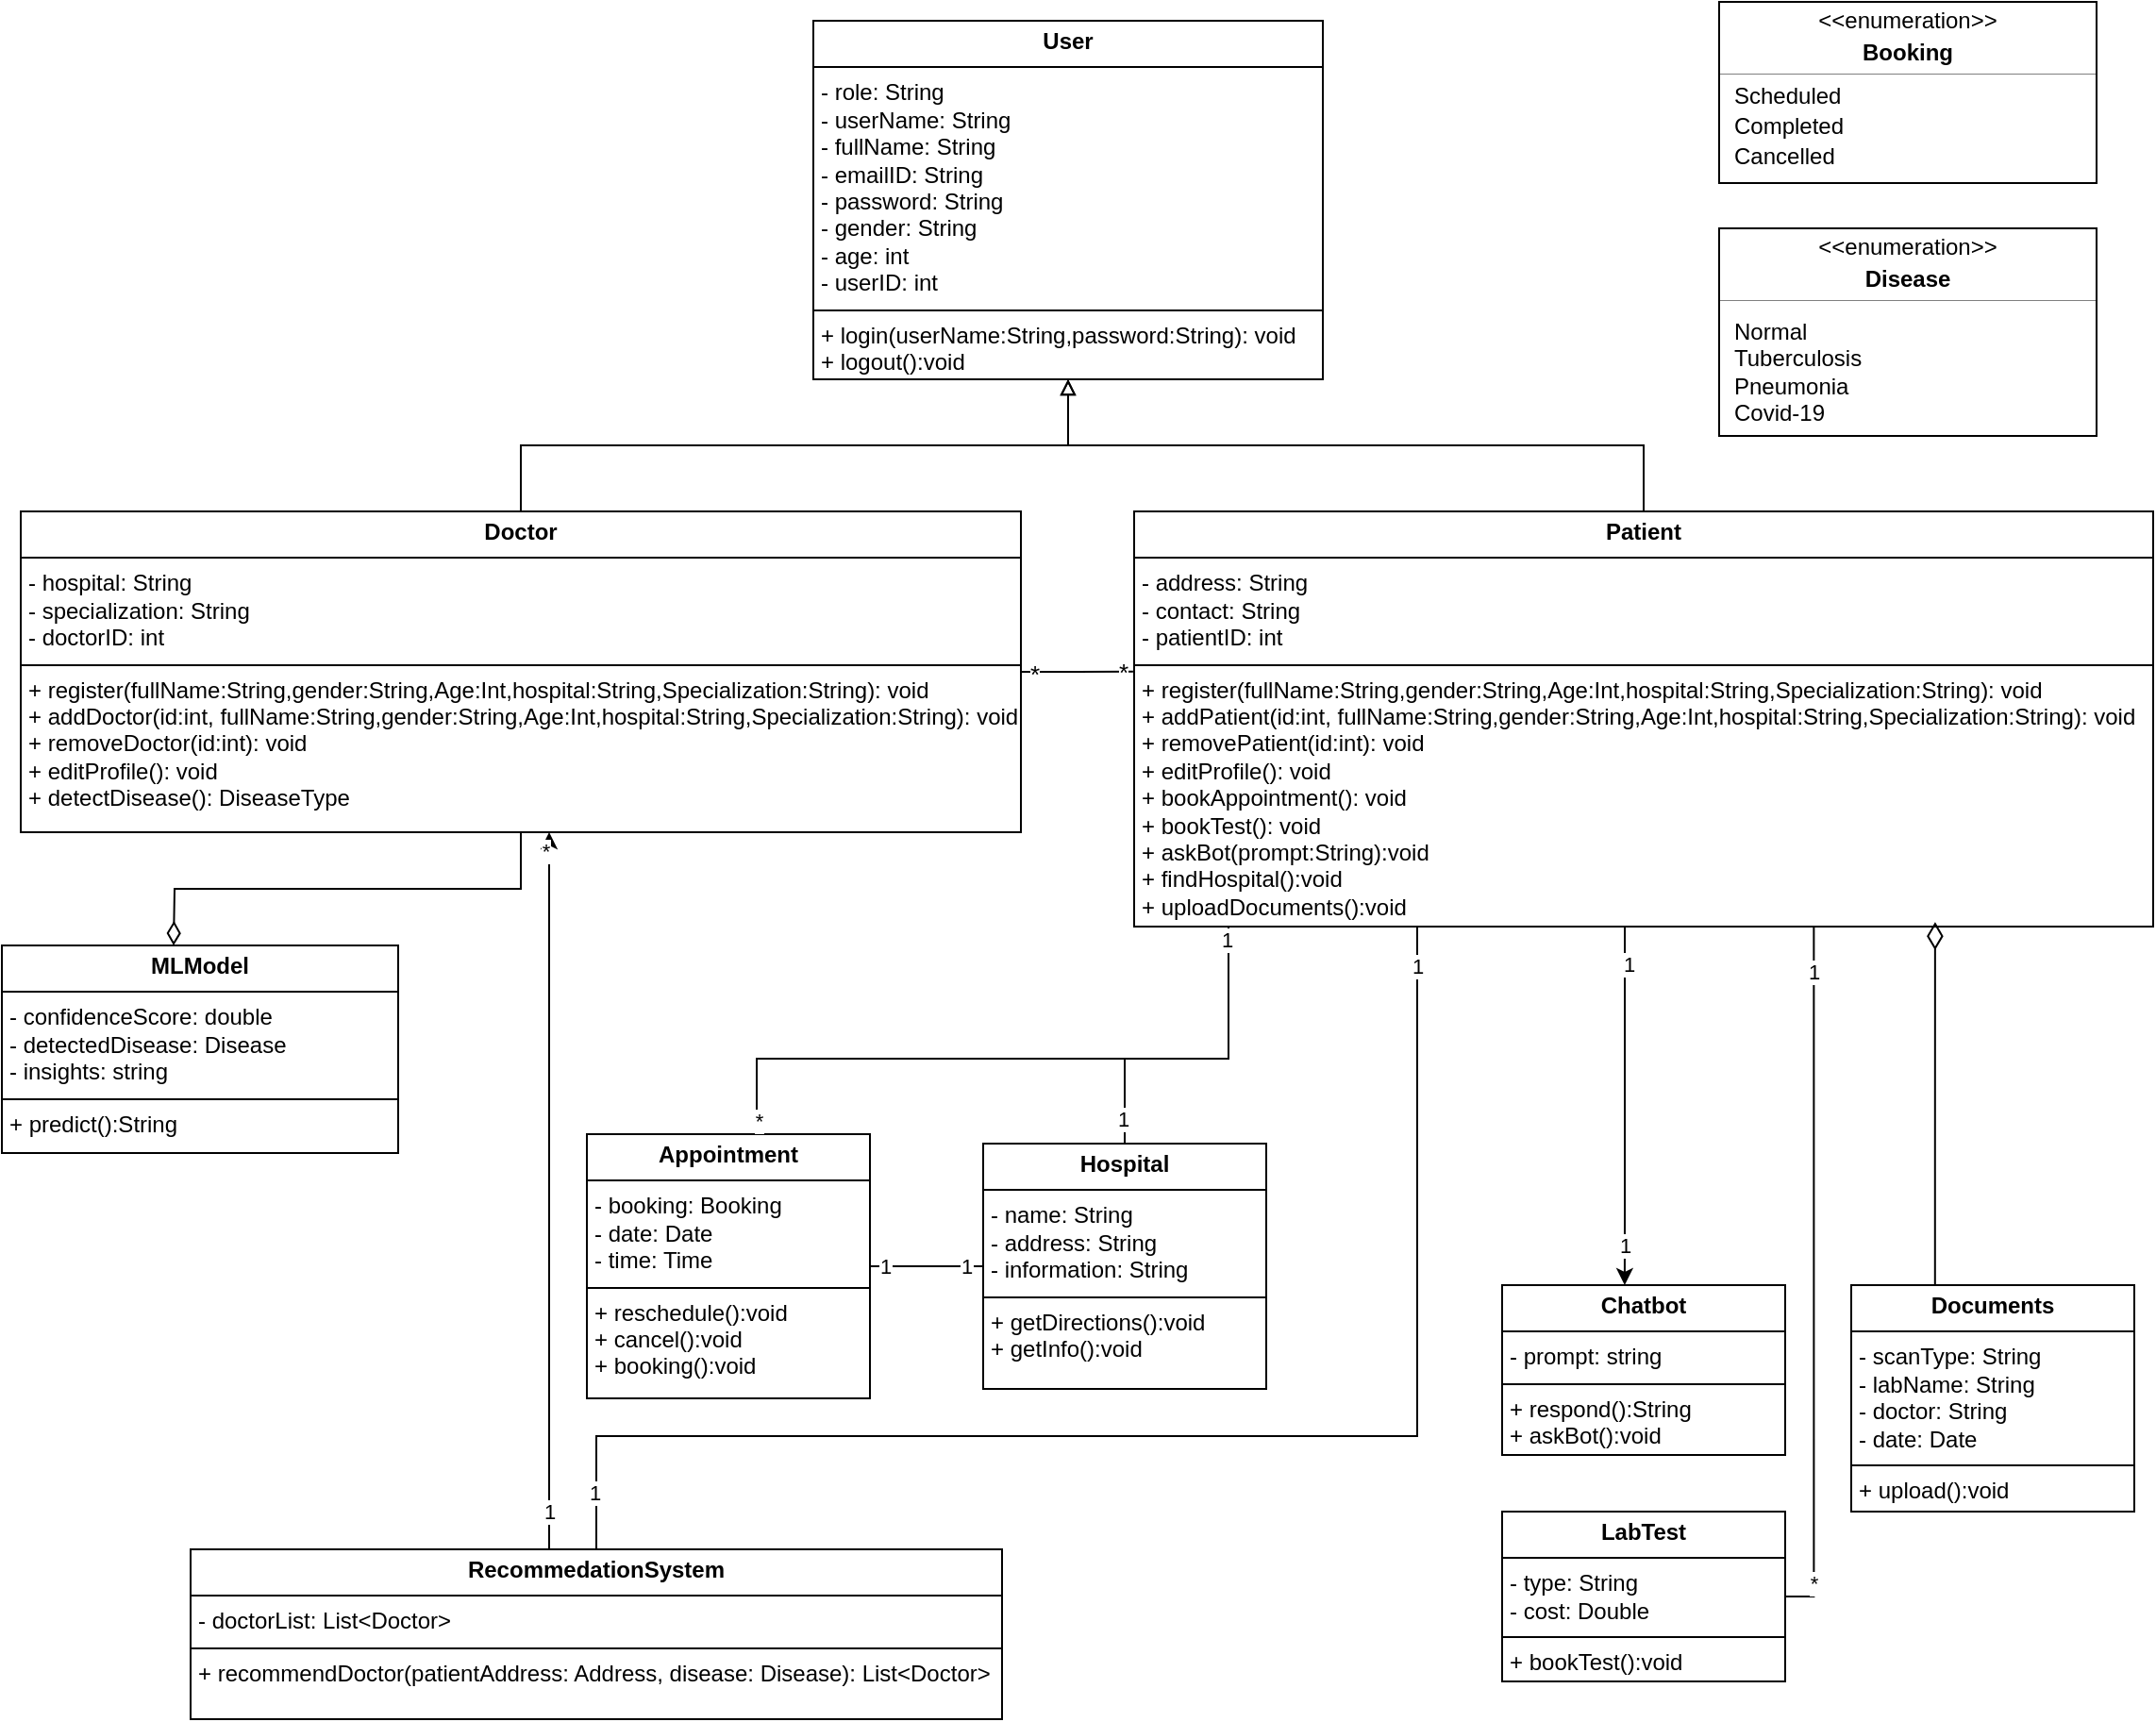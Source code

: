 <mxfile version="24.7.17">
  <diagram id="C5RBs43oDa-KdzZeNtuy" name="Page-1">
    <mxGraphModel dx="2206" dy="1188" grid="1" gridSize="10" guides="1" tooltips="1" connect="1" arrows="1" fold="1" page="1" pageScale="1" pageWidth="827" pageHeight="1169" math="0" shadow="0">
      <root>
        <mxCell id="WIyWlLk6GJQsqaUBKTNV-0" />
        <mxCell id="WIyWlLk6GJQsqaUBKTNV-1" parent="WIyWlLk6GJQsqaUBKTNV-0" />
        <mxCell id="fHu-70j8Qp-ML9oIHsVv-22" value="&lt;p style=&quot;margin:0px;margin-top:4px;text-align:center;&quot;&gt;&lt;b&gt;User&lt;/b&gt;&lt;/p&gt;&lt;hr size=&quot;1&quot; style=&quot;border-style:solid;&quot;&gt;&lt;p style=&quot;margin:0px;margin-left:4px;&quot;&gt;- role: String&lt;/p&gt;&lt;p style=&quot;margin:0px;margin-left:4px;&quot;&gt;- userName: String&lt;/p&gt;&lt;p style=&quot;margin:0px;margin-left:4px;&quot;&gt;- fullName: String&lt;br&gt;&lt;/p&gt;&lt;p style=&quot;margin:0px;margin-left:4px;&quot;&gt;- emailID: String&lt;br&gt;&lt;/p&gt;&lt;p style=&quot;margin:0px;margin-left:4px;&quot;&gt;- password: String&lt;br&gt;&lt;/p&gt;&lt;p style=&quot;margin:0px;margin-left:4px;&quot;&gt;- gender: String&lt;br&gt;&lt;/p&gt;&lt;p style=&quot;margin:0px;margin-left:4px;&quot;&gt;- age: int&lt;/p&gt;&lt;p style=&quot;margin:0px;margin-left:4px;&quot;&gt;- userID: int&lt;/p&gt;&lt;hr size=&quot;1&quot; style=&quot;border-style:solid;&quot;&gt;&lt;p style=&quot;margin:0px;margin-left:4px;&quot;&gt;+ login(userName:String,password:String): void&lt;/p&gt;&lt;p style=&quot;margin:0px;margin-left:4px;&quot;&gt;+ logout():void&lt;/p&gt;" style="verticalAlign=top;align=left;overflow=fill;html=1;whiteSpace=wrap;" parent="WIyWlLk6GJQsqaUBKTNV-1" vertex="1">
          <mxGeometry x="680" y="40" width="270" height="190" as="geometry" />
        </mxCell>
        <mxCell id="fHu-70j8Qp-ML9oIHsVv-50" style="edgeStyle=orthogonalEdgeStyle;rounded=0;orthogonalLoop=1;jettySize=auto;html=1;endArrow=block;endFill=0;" parent="WIyWlLk6GJQsqaUBKTNV-1" source="fHu-70j8Qp-ML9oIHsVv-23" target="fHu-70j8Qp-ML9oIHsVv-22" edge="1">
          <mxGeometry relative="1" as="geometry" />
        </mxCell>
        <mxCell id="fHu-70j8Qp-ML9oIHsVv-23" value="&lt;p style=&quot;margin:0px;margin-top:4px;text-align:center;&quot;&gt;&lt;b&gt;Doctor&lt;/b&gt;&lt;/p&gt;&lt;hr size=&quot;1&quot; style=&quot;border-style:solid;&quot;&gt;&lt;p style=&quot;margin:0px;margin-left:4px;&quot;&gt;- hospital: String&lt;/p&gt;&lt;p style=&quot;margin:0px;margin-left:4px;&quot;&gt;- specialization: String&lt;/p&gt;&lt;p style=&quot;margin:0px;margin-left:4px;&quot;&gt;- doctorID: int&lt;br&gt;&lt;/p&gt;&lt;hr size=&quot;1&quot; style=&quot;border-style:solid;&quot;&gt;&lt;p style=&quot;margin:0px;margin-left:4px;&quot;&gt;+ register(fullName:String,gender:String,Age:Int,hospital:String,Specialization:String): void&lt;/p&gt;&lt;p style=&quot;margin:0px;margin-left:4px;&quot;&gt;+ addDoctor(id:int, fullName:String,gender:String,Age:Int,hospital:String,Specialization:String): void&lt;br&gt;&lt;/p&gt;&lt;p style=&quot;margin:0px;margin-left:4px;&quot;&gt;+ removeDoctor(id:int): void&lt;br&gt;&lt;/p&gt;&lt;p style=&quot;margin:0px;margin-left:4px;&quot;&gt;+ editProfile(): void&lt;/p&gt;&lt;p style=&quot;margin:0px;margin-left:4px;&quot;&gt;+ detectDisease(): DiseaseType&lt;br&gt;&lt;/p&gt;" style="verticalAlign=top;align=left;overflow=fill;html=1;whiteSpace=wrap;" parent="WIyWlLk6GJQsqaUBKTNV-1" vertex="1">
          <mxGeometry x="260" y="300" width="530" height="170" as="geometry" />
        </mxCell>
        <mxCell id="fHu-70j8Qp-ML9oIHsVv-51" style="edgeStyle=orthogonalEdgeStyle;rounded=0;orthogonalLoop=1;jettySize=auto;html=1;entryX=0.5;entryY=1;entryDx=0;entryDy=0;endArrow=block;endFill=0;" parent="WIyWlLk6GJQsqaUBKTNV-1" source="fHu-70j8Qp-ML9oIHsVv-24" target="fHu-70j8Qp-ML9oIHsVv-22" edge="1">
          <mxGeometry relative="1" as="geometry" />
        </mxCell>
        <mxCell id="fHu-70j8Qp-ML9oIHsVv-71" style="edgeStyle=orthogonalEdgeStyle;rounded=0;orthogonalLoop=1;jettySize=auto;html=1;entryX=0.433;entryY=0;entryDx=0;entryDy=0;entryPerimeter=0;" parent="WIyWlLk6GJQsqaUBKTNV-1" source="fHu-70j8Qp-ML9oIHsVv-24" target="fHu-70j8Qp-ML9oIHsVv-37" edge="1">
          <mxGeometry relative="1" as="geometry">
            <mxPoint x="1130" y="680" as="targetPoint" />
            <Array as="points">
              <mxPoint x="1110" y="670" />
              <mxPoint x="1110" y="670" />
            </Array>
          </mxGeometry>
        </mxCell>
        <mxCell id="fHu-70j8Qp-ML9oIHsVv-72" value="1" style="edgeLabel;html=1;align=center;verticalAlign=middle;resizable=0;points=[];" parent="fHu-70j8Qp-ML9oIHsVv-71" vertex="1" connectable="0">
          <mxGeometry x="-0.79" y="2" relative="1" as="geometry">
            <mxPoint as="offset" />
          </mxGeometry>
        </mxCell>
        <mxCell id="fHu-70j8Qp-ML9oIHsVv-73" value="1" style="edgeLabel;html=1;align=center;verticalAlign=middle;resizable=0;points=[];" parent="fHu-70j8Qp-ML9oIHsVv-71" vertex="1" connectable="0">
          <mxGeometry x="0.78" relative="1" as="geometry">
            <mxPoint as="offset" />
          </mxGeometry>
        </mxCell>
        <mxCell id="fHu-70j8Qp-ML9oIHsVv-24" value="&lt;p style=&quot;margin:0px;margin-top:4px;text-align:center;&quot;&gt;&lt;b&gt;Patient&lt;/b&gt;&lt;/p&gt;&lt;hr size=&quot;1&quot; style=&quot;border-style:solid;&quot;&gt;&lt;p style=&quot;margin:0px;margin-left:4px;&quot;&gt;- address: String&lt;/p&gt;&lt;p style=&quot;margin:0px;margin-left:4px;&quot;&gt;- contact: String&lt;/p&gt;&lt;p style=&quot;margin:0px;margin-left:4px;&quot;&gt;- patientID: int&lt;br&gt;&lt;/p&gt;&lt;hr size=&quot;1&quot; style=&quot;border-style:solid;&quot;&gt;&lt;p style=&quot;margin:0px;margin-left:4px;&quot;&gt;+ register(fullName:String,gender:String,Age:Int,hospital:String,Specialization:String): void&lt;/p&gt;&lt;p style=&quot;margin:0px;margin-left:4px;&quot;&gt;+ addPatient(id:int, fullName:String,gender:String,Age:Int,hospital:String,Specialization:String): void&lt;br&gt;&lt;/p&gt;&lt;p style=&quot;margin:0px;margin-left:4px;&quot;&gt;+ removePatient(id:int): void&lt;br&gt;&lt;/p&gt;&lt;p style=&quot;margin:0px;margin-left:4px;&quot;&gt;+ editProfile(): void&lt;/p&gt;&lt;p style=&quot;margin:0px;margin-left:4px;&quot;&gt;+ bookAppointment(): void&lt;br&gt;&lt;/p&gt;&lt;p style=&quot;margin:0px;margin-left:4px;&quot;&gt;+ bookTest(): void&lt;br&gt;&lt;/p&gt;&lt;p style=&quot;margin:0px;margin-left:4px;&quot;&gt;+ askBot(prompt:String):void&lt;/p&gt;&lt;p style=&quot;margin:0px;margin-left:4px;&quot;&gt;+ findHospital():void&lt;/p&gt;&lt;p style=&quot;margin:0px;margin-left:4px;&quot;&gt;+ uploadDocuments():void&lt;/p&gt;" style="verticalAlign=top;align=left;overflow=fill;html=1;whiteSpace=wrap;" parent="WIyWlLk6GJQsqaUBKTNV-1" vertex="1">
          <mxGeometry x="850" y="300" width="540" height="220" as="geometry" />
        </mxCell>
        <mxCell id="fHu-70j8Qp-ML9oIHsVv-81" style="edgeStyle=orthogonalEdgeStyle;rounded=0;orthogonalLoop=1;jettySize=auto;html=1;endArrow=none;endFill=0;" parent="WIyWlLk6GJQsqaUBKTNV-1" source="fHu-70j8Qp-ML9oIHsVv-25" edge="1">
          <mxGeometry relative="1" as="geometry">
            <mxPoint x="845" y="590" as="targetPoint" />
          </mxGeometry>
        </mxCell>
        <mxCell id="fHu-70j8Qp-ML9oIHsVv-82" value="1" style="edgeLabel;html=1;align=center;verticalAlign=middle;resizable=0;points=[];" parent="fHu-70j8Qp-ML9oIHsVv-81" vertex="1" connectable="0">
          <mxGeometry x="-0.421" y="1" relative="1" as="geometry">
            <mxPoint as="offset" />
          </mxGeometry>
        </mxCell>
        <mxCell id="fHu-70j8Qp-ML9oIHsVv-25" value="&lt;p style=&quot;margin:0px;margin-top:4px;text-align:center;&quot;&gt;&lt;b&gt;Hospital&lt;/b&gt;&lt;/p&gt;&lt;hr size=&quot;1&quot; style=&quot;border-style:solid;&quot;&gt;&lt;p style=&quot;margin:0px;margin-left:4px;&quot;&gt;- name: String&lt;/p&gt;&lt;p style=&quot;margin:0px;margin-left:4px;&quot;&gt;- address: String&lt;/p&gt;&lt;p style=&quot;margin:0px;margin-left:4px;&quot;&gt;- information: String&lt;br&gt;&lt;/p&gt;&lt;hr size=&quot;1&quot; style=&quot;border-style:solid;&quot;&gt;&lt;p style=&quot;margin:0px;margin-left:4px;&quot;&gt;+ getDirections():void&lt;/p&gt;&lt;p style=&quot;margin:0px;margin-left:4px;&quot;&gt;+ getInfo():void&lt;br&gt;&lt;/p&gt;" style="verticalAlign=top;align=left;overflow=fill;html=1;whiteSpace=wrap;" parent="WIyWlLk6GJQsqaUBKTNV-1" vertex="1">
          <mxGeometry x="770" y="635" width="150" height="130" as="geometry" />
        </mxCell>
        <mxCell id="fHu-70j8Qp-ML9oIHsVv-68" style="edgeStyle=orthogonalEdgeStyle;rounded=0;orthogonalLoop=1;jettySize=auto;html=1;entryX=0.667;entryY=1.001;entryDx=0;entryDy=0;endArrow=none;endFill=0;entryPerimeter=0;" parent="WIyWlLk6GJQsqaUBKTNV-1" source="fHu-70j8Qp-ML9oIHsVv-26" target="fHu-70j8Qp-ML9oIHsVv-24" edge="1">
          <mxGeometry relative="1" as="geometry">
            <Array as="points">
              <mxPoint x="1210" y="875" />
            </Array>
          </mxGeometry>
        </mxCell>
        <mxCell id="fHu-70j8Qp-ML9oIHsVv-69" value="1" style="edgeLabel;html=1;align=center;verticalAlign=middle;resizable=0;points=[];" parent="fHu-70j8Qp-ML9oIHsVv-68" vertex="1" connectable="0">
          <mxGeometry x="0.874" relative="1" as="geometry">
            <mxPoint as="offset" />
          </mxGeometry>
        </mxCell>
        <mxCell id="fHu-70j8Qp-ML9oIHsVv-70" value="*" style="edgeLabel;html=1;align=center;verticalAlign=middle;resizable=0;points=[];" parent="fHu-70j8Qp-ML9oIHsVv-68" vertex="1" connectable="0">
          <mxGeometry x="-0.88" relative="1" as="geometry">
            <mxPoint as="offset" />
          </mxGeometry>
        </mxCell>
        <mxCell id="fHu-70j8Qp-ML9oIHsVv-26" value="&lt;p style=&quot;margin:0px;margin-top:4px;text-align:center;&quot;&gt;&lt;b&gt;LabTest&lt;/b&gt;&lt;/p&gt;&lt;hr size=&quot;1&quot; style=&quot;border-style:solid;&quot;&gt;&lt;p style=&quot;margin:0px;margin-left:4px;&quot;&gt;- type: String&lt;/p&gt;&lt;p style=&quot;margin:0px;margin-left:4px;&quot;&gt;- cost: Double&lt;/p&gt;&lt;hr size=&quot;1&quot; style=&quot;border-style:solid;&quot;&gt;&lt;p style=&quot;margin:0px;margin-left:4px;&quot;&gt;+ bookTest():void&lt;/p&gt;" style="verticalAlign=top;align=left;overflow=fill;html=1;whiteSpace=wrap;" parent="WIyWlLk6GJQsqaUBKTNV-1" vertex="1">
          <mxGeometry x="1045" y="830" width="150" height="90" as="geometry" />
        </mxCell>
        <mxCell id="fHu-70j8Qp-ML9oIHsVv-74" style="edgeStyle=orthogonalEdgeStyle;rounded=0;orthogonalLoop=1;jettySize=auto;html=1;entryX=0;entryY=0.5;entryDx=0;entryDy=0;endArrow=none;endFill=0;" parent="WIyWlLk6GJQsqaUBKTNV-1" source="fHu-70j8Qp-ML9oIHsVv-28" target="fHu-70j8Qp-ML9oIHsVv-25" edge="1">
          <mxGeometry relative="1" as="geometry" />
        </mxCell>
        <mxCell id="fHu-70j8Qp-ML9oIHsVv-75" value="1" style="edgeLabel;html=1;align=center;verticalAlign=middle;resizable=0;points=[];" parent="fHu-70j8Qp-ML9oIHsVv-74" vertex="1" connectable="0">
          <mxGeometry x="-0.732" relative="1" as="geometry">
            <mxPoint as="offset" />
          </mxGeometry>
        </mxCell>
        <mxCell id="fHu-70j8Qp-ML9oIHsVv-76" value="1" style="edgeLabel;html=1;align=center;verticalAlign=middle;resizable=0;points=[];" parent="fHu-70j8Qp-ML9oIHsVv-74" vertex="1" connectable="0">
          <mxGeometry x="0.683" relative="1" as="geometry">
            <mxPoint as="offset" />
          </mxGeometry>
        </mxCell>
        <mxCell id="fHu-70j8Qp-ML9oIHsVv-28" value="&lt;p style=&quot;margin:0px;margin-top:4px;text-align:center;&quot;&gt;&lt;b&gt;Appointment&lt;/b&gt;&lt;/p&gt;&lt;hr size=&quot;1&quot; style=&quot;border-style:solid;&quot;&gt;&lt;p style=&quot;margin:0px;margin-left:4px;&quot;&gt;- booking: Booking&lt;/p&gt;&lt;p style=&quot;margin:0px;margin-left:4px;&quot;&gt;- date: Date&lt;/p&gt;&lt;p style=&quot;margin:0px;margin-left:4px;&quot;&gt;- time: Time&lt;/p&gt;&lt;hr size=&quot;1&quot; style=&quot;border-style:solid;&quot;&gt;&lt;p style=&quot;margin:0px;margin-left:4px;&quot;&gt;+ reschedule():void&lt;/p&gt;&lt;p style=&quot;margin:0px;margin-left:4px;&quot;&gt;+ cancel():void&lt;/p&gt;&lt;p style=&quot;margin:0px;margin-left:4px;&quot;&gt;+ booking():void&lt;br&gt;&lt;/p&gt;" style="verticalAlign=top;align=left;overflow=fill;html=1;whiteSpace=wrap;" parent="WIyWlLk6GJQsqaUBKTNV-1" vertex="1">
          <mxGeometry x="560" y="630" width="150" height="140" as="geometry" />
        </mxCell>
        <mxCell id="fHu-70j8Qp-ML9oIHsVv-29" value="" style="fontStyle=1;align=center;verticalAlign=middle;childLayout=stackLayout;horizontal=1;horizontalStack=0;resizeParent=1;resizeParentMax=0;resizeLast=0;marginBottom=0;" parent="WIyWlLk6GJQsqaUBKTNV-1" vertex="1">
          <mxGeometry x="1160" y="30" width="200" height="96" as="geometry" />
        </mxCell>
        <mxCell id="fHu-70j8Qp-ML9oIHsVv-30" value="&amp;lt;&amp;lt;enumeration&amp;gt;&amp;gt;" style="html=1;align=center;spacing=0;verticalAlign=middle;strokeColor=none;fillColor=none;whiteSpace=wrap;" parent="fHu-70j8Qp-ML9oIHsVv-29" vertex="1">
          <mxGeometry width="200" height="20" as="geometry" />
        </mxCell>
        <mxCell id="fHu-70j8Qp-ML9oIHsVv-31" value="Booking" style="html=1;align=center;spacing=0;verticalAlign=middle;strokeColor=none;fillColor=none;whiteSpace=wrap;fontStyle=1;" parent="fHu-70j8Qp-ML9oIHsVv-29" vertex="1">
          <mxGeometry y="20" width="200" height="14" as="geometry" />
        </mxCell>
        <mxCell id="fHu-70j8Qp-ML9oIHsVv-32" value="" style="line;strokeWidth=0.25;fillColor=none;align=left;verticalAlign=middle;spacingTop=-1;spacingLeft=3;spacingRight=3;rotatable=0;labelPosition=right;points=[];portConstraint=eastwest;" parent="fHu-70j8Qp-ML9oIHsVv-29" vertex="1">
          <mxGeometry y="34" width="200" height="8" as="geometry" />
        </mxCell>
        <mxCell id="fHu-70j8Qp-ML9oIHsVv-33" value="Scheduled" style="html=1;align=left;spacing=0;spacingLeft=8;verticalAlign=middle;strokeColor=none;fillColor=none;whiteSpace=wrap;" parent="fHu-70j8Qp-ML9oIHsVv-29" vertex="1">
          <mxGeometry y="42" width="200" height="16" as="geometry" />
        </mxCell>
        <mxCell id="fHu-70j8Qp-ML9oIHsVv-34" value="Completed" style="html=1;align=left;spacing=0;spacingLeft=8;verticalAlign=middle;strokeColor=none;fillColor=none;whiteSpace=wrap;" parent="fHu-70j8Qp-ML9oIHsVv-29" vertex="1">
          <mxGeometry y="58" width="200" height="16" as="geometry" />
        </mxCell>
        <mxCell id="fHu-70j8Qp-ML9oIHsVv-36" value="Cancelled" style="html=1;align=left;spacing=0;spacingLeft=8;verticalAlign=middle;strokeColor=none;fillColor=none;whiteSpace=wrap;" parent="fHu-70j8Qp-ML9oIHsVv-29" vertex="1">
          <mxGeometry y="74" width="200" height="16" as="geometry" />
        </mxCell>
        <mxCell id="fHu-70j8Qp-ML9oIHsVv-35" value="" style="html=1;align=left;spacing=0;spacingLeft=8;verticalAlign=middle;strokeColor=none;fillColor=none;whiteSpace=wrap;" parent="fHu-70j8Qp-ML9oIHsVv-29" vertex="1">
          <mxGeometry y="90" width="200" height="6" as="geometry" />
        </mxCell>
        <mxCell id="fHu-70j8Qp-ML9oIHsVv-37" value="&lt;p style=&quot;margin:0px;margin-top:4px;text-align:center;&quot;&gt;&lt;b&gt;Chatbot&lt;/b&gt;&lt;/p&gt;&lt;hr size=&quot;1&quot; style=&quot;border-style:solid;&quot;&gt;&lt;p style=&quot;margin:0px;margin-left:4px;&quot;&gt;- prompt: string&lt;/p&gt;&lt;hr size=&quot;1&quot; style=&quot;border-style:solid;&quot;&gt;&lt;p style=&quot;margin:0px;margin-left:4px;&quot;&gt;+ respond():String&lt;/p&gt;&lt;p style=&quot;margin: 0px 0px 0px 4px;&quot;&gt;+ askBot():void&lt;/p&gt;&lt;div&gt;&lt;br&gt;&lt;/div&gt;" style="verticalAlign=top;align=left;overflow=fill;html=1;whiteSpace=wrap;" parent="WIyWlLk6GJQsqaUBKTNV-1" vertex="1">
          <mxGeometry x="1045" y="710" width="150" height="90" as="geometry" />
        </mxCell>
        <mxCell id="fHu-70j8Qp-ML9oIHsVv-38" value="&lt;p style=&quot;margin:0px;margin-top:4px;text-align:center;&quot;&gt;&lt;b&gt;MLModel&lt;/b&gt;&lt;/p&gt;&lt;hr size=&quot;1&quot; style=&quot;border-style:solid;&quot;&gt;&lt;p style=&quot;margin:0px;margin-left:4px;&quot;&gt;- confidenceScore: double&lt;/p&gt;&lt;p style=&quot;margin:0px;margin-left:4px;&quot;&gt;- detectedDisease: Disease&lt;/p&gt;&lt;p style=&quot;margin:0px;margin-left:4px;&quot;&gt;- insights: string&lt;/p&gt;&lt;hr size=&quot;1&quot; style=&quot;border-style:solid;&quot;&gt;&lt;p style=&quot;margin:0px;margin-left:4px;&quot;&gt;+ predict():String&lt;/p&gt;&lt;div&gt;&lt;br&gt;&lt;/div&gt;" style="verticalAlign=top;align=left;overflow=fill;html=1;whiteSpace=wrap;" parent="WIyWlLk6GJQsqaUBKTNV-1" vertex="1">
          <mxGeometry x="250" y="530" width="210" height="110" as="geometry" />
        </mxCell>
        <mxCell id="fHu-70j8Qp-ML9oIHsVv-39" value="" style="fontStyle=1;align=center;verticalAlign=middle;childLayout=stackLayout;horizontal=1;horizontalStack=0;resizeParent=1;resizeParentMax=0;resizeLast=0;marginBottom=0;" parent="WIyWlLk6GJQsqaUBKTNV-1" vertex="1">
          <mxGeometry x="1160" y="150" width="200" height="110" as="geometry" />
        </mxCell>
        <mxCell id="fHu-70j8Qp-ML9oIHsVv-40" value="&amp;lt;&amp;lt;enumeration&amp;gt;&amp;gt;" style="html=1;align=center;spacing=0;verticalAlign=middle;strokeColor=none;fillColor=none;whiteSpace=wrap;" parent="fHu-70j8Qp-ML9oIHsVv-39" vertex="1">
          <mxGeometry width="200" height="20" as="geometry" />
        </mxCell>
        <mxCell id="fHu-70j8Qp-ML9oIHsVv-41" value="Disease" style="html=1;align=center;spacing=0;verticalAlign=middle;strokeColor=none;fillColor=none;whiteSpace=wrap;fontStyle=1;" parent="fHu-70j8Qp-ML9oIHsVv-39" vertex="1">
          <mxGeometry y="20" width="200" height="14" as="geometry" />
        </mxCell>
        <mxCell id="fHu-70j8Qp-ML9oIHsVv-42" value="" style="line;strokeWidth=0.25;fillColor=none;align=left;verticalAlign=middle;spacingTop=-1;spacingLeft=3;spacingRight=3;rotatable=0;labelPosition=right;points=[];portConstraint=eastwest;" parent="fHu-70j8Qp-ML9oIHsVv-39" vertex="1">
          <mxGeometry y="34" width="200" height="8" as="geometry" />
        </mxCell>
        <mxCell id="fHu-70j8Qp-ML9oIHsVv-43" value="Normal&lt;div&gt;Tuberculosis&lt;/div&gt;&lt;div&gt;Pneumonia&lt;/div&gt;&lt;div&gt;Covid-19&lt;/div&gt;" style="html=1;align=left;spacing=0;spacingLeft=8;verticalAlign=middle;strokeColor=none;fillColor=none;whiteSpace=wrap;" parent="fHu-70j8Qp-ML9oIHsVv-39" vertex="1">
          <mxGeometry y="42" width="200" height="68" as="geometry" />
        </mxCell>
        <mxCell id="fHu-70j8Qp-ML9oIHsVv-83" style="edgeStyle=orthogonalEdgeStyle;rounded=0;orthogonalLoop=1;jettySize=auto;html=1;" parent="WIyWlLk6GJQsqaUBKTNV-1" source="fHu-70j8Qp-ML9oIHsVv-47" target="fHu-70j8Qp-ML9oIHsVv-23" edge="1">
          <mxGeometry relative="1" as="geometry">
            <Array as="points">
              <mxPoint x="540" y="500" />
              <mxPoint x="540" y="500" />
            </Array>
          </mxGeometry>
        </mxCell>
        <mxCell id="fHu-70j8Qp-ML9oIHsVv-84" value="*" style="edgeLabel;html=1;align=center;verticalAlign=middle;resizable=0;points=[];" parent="fHu-70j8Qp-ML9oIHsVv-83" vertex="1" connectable="0">
          <mxGeometry x="0.95" y="2" relative="1" as="geometry">
            <mxPoint as="offset" />
          </mxGeometry>
        </mxCell>
        <mxCell id="fHu-70j8Qp-ML9oIHsVv-85" value="1" style="edgeLabel;html=1;align=center;verticalAlign=middle;resizable=0;points=[];" parent="fHu-70j8Qp-ML9oIHsVv-83" vertex="1" connectable="0">
          <mxGeometry x="-0.955" relative="1" as="geometry">
            <mxPoint y="-12" as="offset" />
          </mxGeometry>
        </mxCell>
        <mxCell id="fHu-70j8Qp-ML9oIHsVv-47" value="&lt;p style=&quot;margin:0px;margin-top:4px;text-align:center;&quot;&gt;&lt;b&gt;RecommedationSystem&lt;/b&gt;&lt;/p&gt;&lt;hr size=&quot;1&quot; style=&quot;border-style:solid;&quot;&gt;&lt;p style=&quot;margin:0px;margin-left:4px;&quot;&gt;- doctorList: List&amp;lt;Doctor&amp;gt;&lt;/p&gt;&lt;hr size=&quot;1&quot; style=&quot;border-style:solid;&quot;&gt;&lt;p style=&quot;margin:0px;margin-left:4px;&quot;&gt;+&amp;nbsp;recommendDoctor(patientAddress: Address, disease: Disease): List&amp;lt;Doctor&amp;gt;&lt;/p&gt;&lt;div&gt;&lt;br&gt;&lt;/div&gt;" style="verticalAlign=top;align=left;overflow=fill;html=1;whiteSpace=wrap;" parent="WIyWlLk6GJQsqaUBKTNV-1" vertex="1">
          <mxGeometry x="350" y="850" width="430" height="90" as="geometry" />
        </mxCell>
        <mxCell id="fHu-70j8Qp-ML9oIHsVv-48" value="&lt;p style=&quot;margin:0px;margin-top:4px;text-align:center;&quot;&gt;&lt;b&gt;Documents&lt;/b&gt;&lt;/p&gt;&lt;hr size=&quot;1&quot; style=&quot;border-style:solid;&quot;&gt;&lt;p style=&quot;margin:0px;margin-left:4px;&quot;&gt;- scanType: String&lt;/p&gt;&lt;p style=&quot;margin:0px;margin-left:4px;&quot;&gt;- labName: String&lt;/p&gt;&lt;p style=&quot;margin:0px;margin-left:4px;&quot;&gt;- doctor: String&lt;/p&gt;&lt;p style=&quot;margin:0px;margin-left:4px;&quot;&gt;- date: Date&lt;/p&gt;&lt;hr size=&quot;1&quot; style=&quot;border-style:solid;&quot;&gt;&lt;p style=&quot;margin:0px;margin-left:4px;&quot;&gt;+ upload():void&lt;/p&gt;" style="verticalAlign=top;align=left;overflow=fill;html=1;whiteSpace=wrap;" parent="WIyWlLk6GJQsqaUBKTNV-1" vertex="1">
          <mxGeometry x="1230" y="710" width="150" height="120" as="geometry" />
        </mxCell>
        <mxCell id="fHu-70j8Qp-ML9oIHsVv-54" value="" style="edgeStyle=orthogonalEdgeStyle;rounded=0;orthogonalLoop=1;jettySize=auto;entryX=-0.001;entryY=0.386;entryDx=0;entryDy=0;entryPerimeter=0;endArrow=none;endFill=0;strokeColor=default;html=1;shadow=0;" parent="WIyWlLk6GJQsqaUBKTNV-1" source="fHu-70j8Qp-ML9oIHsVv-23" target="fHu-70j8Qp-ML9oIHsVv-24" edge="1">
          <mxGeometry relative="1" as="geometry" />
        </mxCell>
        <mxCell id="fHu-70j8Qp-ML9oIHsVv-58" value="&lt;font style=&quot;font-size: 13px;&quot;&gt;*&lt;/font&gt;" style="edgeLabel;html=1;align=center;verticalAlign=middle;resizable=0;points=[];" parent="fHu-70j8Qp-ML9oIHsVv-54" vertex="1" connectable="0">
          <mxGeometry x="0.812" relative="1" as="geometry">
            <mxPoint as="offset" />
          </mxGeometry>
        </mxCell>
        <mxCell id="fHu-70j8Qp-ML9oIHsVv-60" value="&lt;font style=&quot;font-size: 13px;&quot;&gt;*&lt;/font&gt;" style="edgeLabel;html=1;align=center;verticalAlign=middle;resizable=0;points=[];" parent="fHu-70j8Qp-ML9oIHsVv-54" vertex="1" connectable="0">
          <mxGeometry x="-0.782" y="-1" relative="1" as="geometry">
            <mxPoint as="offset" />
          </mxGeometry>
        </mxCell>
        <mxCell id="fHu-70j8Qp-ML9oIHsVv-63" style="edgeStyle=orthogonalEdgeStyle;rounded=0;orthogonalLoop=1;jettySize=auto;html=1;endArrow=diamondThin;endFill=0;endSize=10;" parent="WIyWlLk6GJQsqaUBKTNV-1" source="fHu-70j8Qp-ML9oIHsVv-23" edge="1">
          <mxGeometry relative="1" as="geometry">
            <mxPoint x="341" y="530" as="targetPoint" />
          </mxGeometry>
        </mxCell>
        <mxCell id="fHu-70j8Qp-ML9oIHsVv-66" style="edgeStyle=orthogonalEdgeStyle;rounded=0;orthogonalLoop=1;jettySize=auto;html=1;entryX=0.786;entryY=0.989;entryDx=0;entryDy=0;entryPerimeter=0;endArrow=diamondThin;endFill=0;endSize=12;" parent="WIyWlLk6GJQsqaUBKTNV-1" source="fHu-70j8Qp-ML9oIHsVv-48" target="fHu-70j8Qp-ML9oIHsVv-24" edge="1">
          <mxGeometry relative="1" as="geometry">
            <Array as="points">
              <mxPoint x="1275" y="650" />
            </Array>
          </mxGeometry>
        </mxCell>
        <mxCell id="fHu-70j8Qp-ML9oIHsVv-77" style="edgeStyle=orthogonalEdgeStyle;rounded=0;orthogonalLoop=1;jettySize=auto;html=1;endArrow=none;endFill=0;" parent="WIyWlLk6GJQsqaUBKTNV-1" target="fHu-70j8Qp-ML9oIHsVv-24" edge="1">
          <mxGeometry relative="1" as="geometry">
            <mxPoint x="650" y="630" as="sourcePoint" />
            <mxPoint x="880.54" y="422.54" as="targetPoint" />
            <Array as="points">
              <mxPoint x="650" y="590" />
              <mxPoint x="900" y="590" />
            </Array>
          </mxGeometry>
        </mxCell>
        <mxCell id="fHu-70j8Qp-ML9oIHsVv-79" value="1" style="edgeLabel;html=1;align=center;verticalAlign=middle;resizable=0;points=[];" parent="fHu-70j8Qp-ML9oIHsVv-77" vertex="1" connectable="0">
          <mxGeometry x="0.961" y="1" relative="1" as="geometry">
            <mxPoint as="offset" />
          </mxGeometry>
        </mxCell>
        <mxCell id="fHu-70j8Qp-ML9oIHsVv-80" value="*" style="edgeLabel;html=1;align=center;verticalAlign=middle;resizable=0;points=[];" parent="fHu-70j8Qp-ML9oIHsVv-77" vertex="1" connectable="0">
          <mxGeometry x="-0.96" y="-1" relative="1" as="geometry">
            <mxPoint as="offset" />
          </mxGeometry>
        </mxCell>
        <mxCell id="fHu-70j8Qp-ML9oIHsVv-86" style="edgeStyle=orthogonalEdgeStyle;rounded=0;orthogonalLoop=1;jettySize=auto;html=1;endArrow=none;endFill=0;" parent="WIyWlLk6GJQsqaUBKTNV-1" source="fHu-70j8Qp-ML9oIHsVv-47" edge="1">
          <mxGeometry relative="1" as="geometry">
            <mxPoint x="1000" y="540" as="targetPoint" />
            <Array as="points">
              <mxPoint x="565" y="790" />
              <mxPoint x="1000" y="790" />
              <mxPoint x="1000" y="520" />
            </Array>
          </mxGeometry>
        </mxCell>
        <mxCell id="fHu-70j8Qp-ML9oIHsVv-88" value="1" style="edgeLabel;html=1;align=center;verticalAlign=middle;resizable=0;points=[];" parent="fHu-70j8Qp-ML9oIHsVv-86" vertex="1" connectable="0">
          <mxGeometry x="0.757" relative="1" as="geometry">
            <mxPoint y="-55" as="offset" />
          </mxGeometry>
        </mxCell>
        <mxCell id="fHu-70j8Qp-ML9oIHsVv-89" value="1" style="edgeLabel;html=1;align=center;verticalAlign=middle;resizable=0;points=[];" parent="fHu-70j8Qp-ML9oIHsVv-86" vertex="1" connectable="0">
          <mxGeometry x="-0.854" y="1" relative="1" as="geometry">
            <mxPoint y="27" as="offset" />
          </mxGeometry>
        </mxCell>
      </root>
    </mxGraphModel>
  </diagram>
</mxfile>
